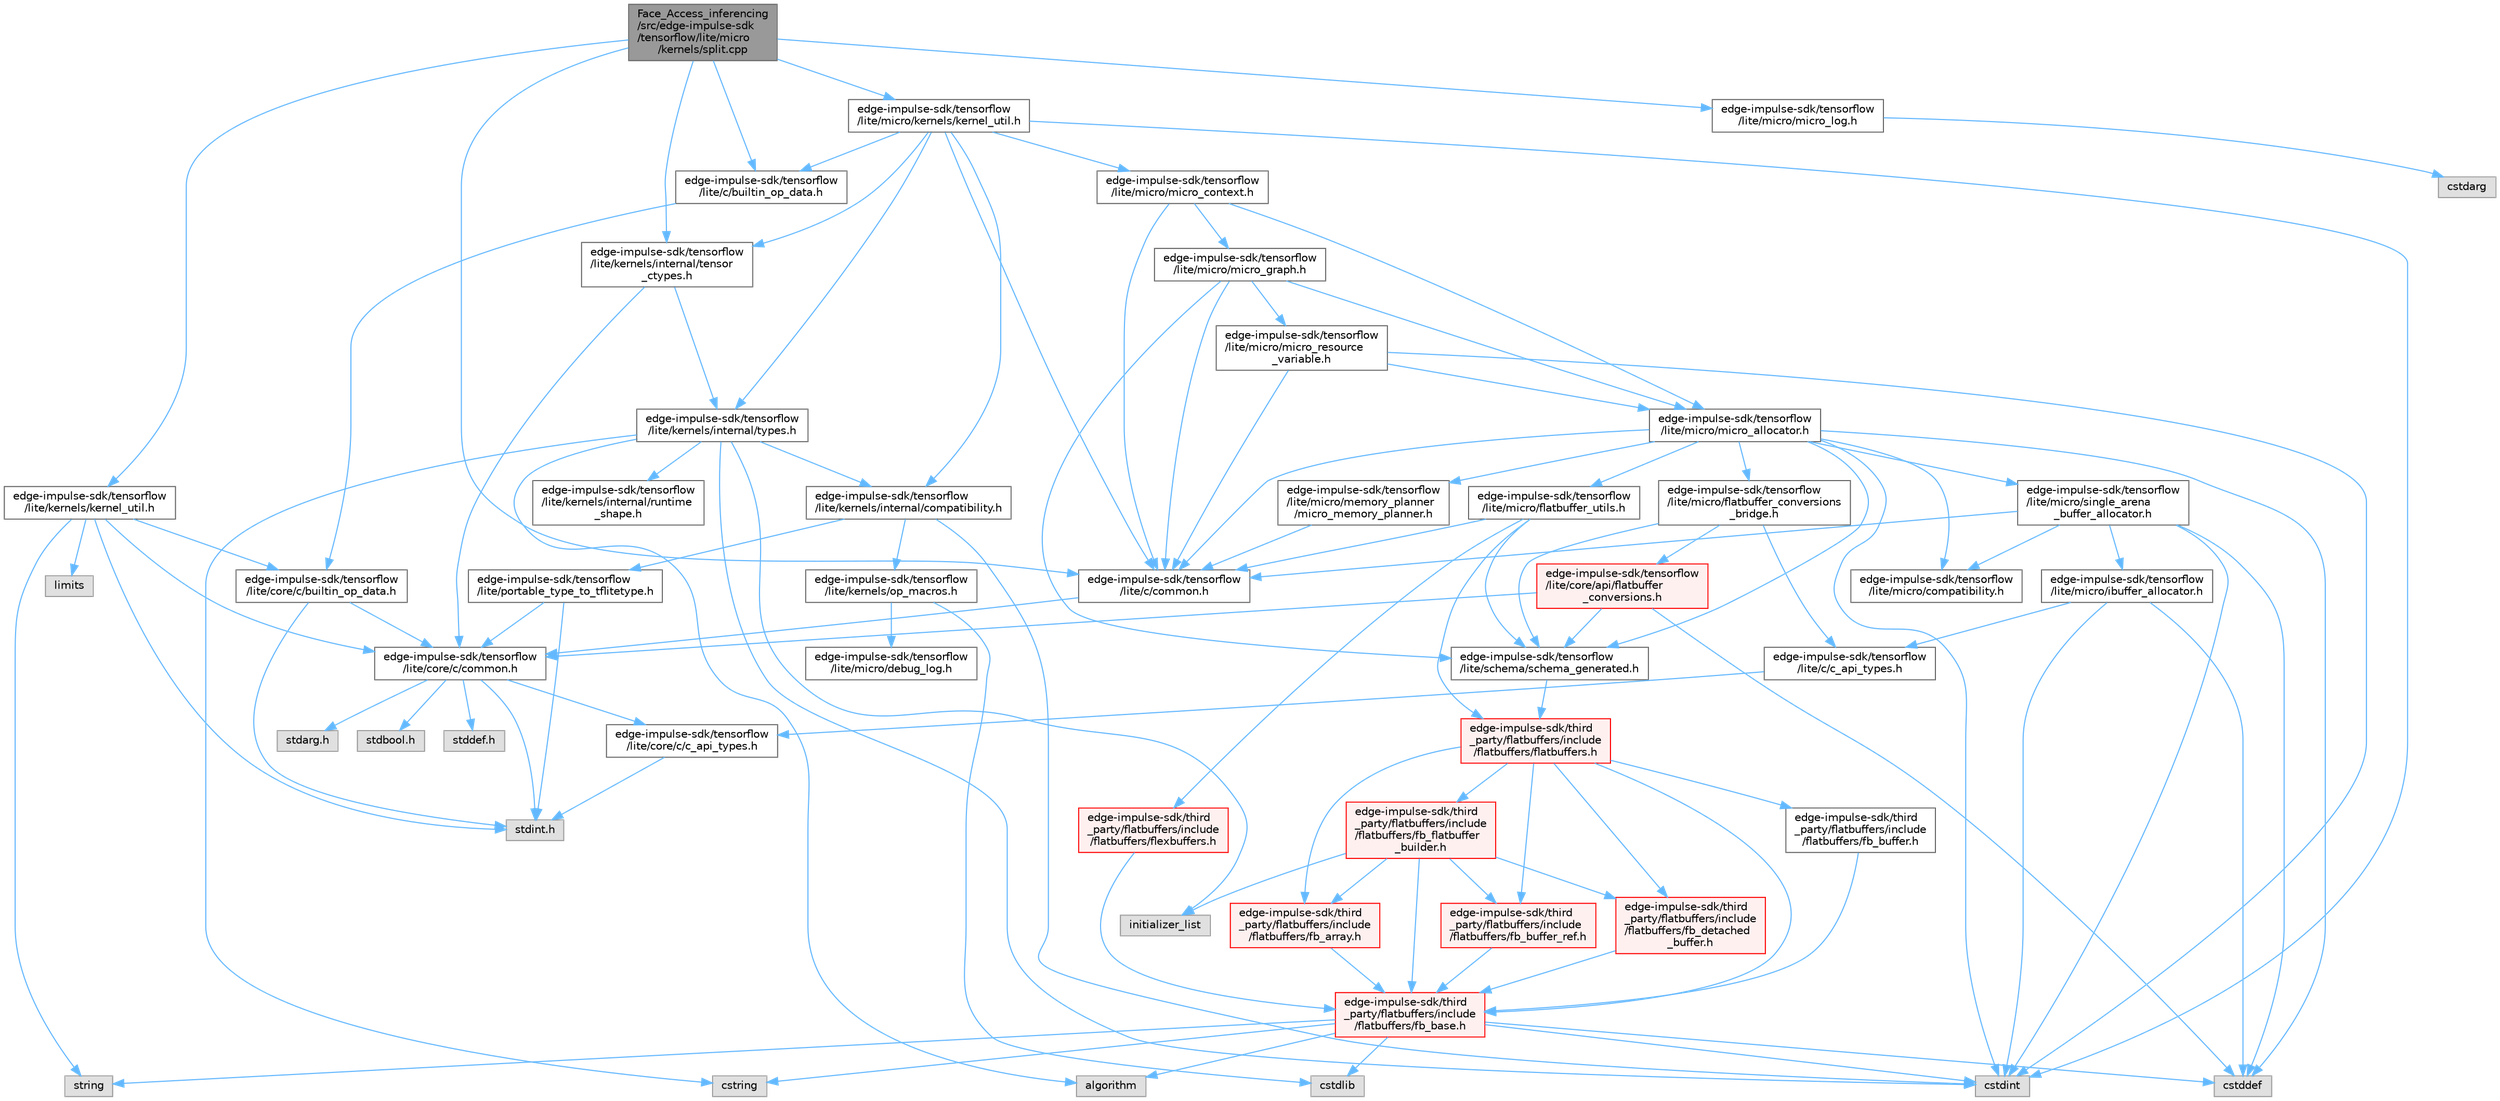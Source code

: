 digraph "Face_Access_inferencing/src/edge-impulse-sdk/tensorflow/lite/micro/kernels/split.cpp"
{
 // LATEX_PDF_SIZE
  bgcolor="transparent";
  edge [fontname=Helvetica,fontsize=10,labelfontname=Helvetica,labelfontsize=10];
  node [fontname=Helvetica,fontsize=10,shape=box,height=0.2,width=0.4];
  Node1 [id="Node000001",label="Face_Access_inferencing\l/src/edge-impulse-sdk\l/tensorflow/lite/micro\l/kernels/split.cpp",height=0.2,width=0.4,color="gray40", fillcolor="grey60", style="filled", fontcolor="black",tooltip=" "];
  Node1 -> Node2 [id="edge107_Node000001_Node000002",color="steelblue1",style="solid",tooltip=" "];
  Node2 [id="Node000002",label="edge-impulse-sdk/tensorflow\l/lite/c/builtin_op_data.h",height=0.2,width=0.4,color="grey40", fillcolor="white", style="filled",URL="$_face___access__inferencing_2src_2edge-impulse-sdk_2tensorflow_2lite_2c_2builtin__op__data_8h.html",tooltip=" "];
  Node2 -> Node3 [id="edge108_Node000002_Node000003",color="steelblue1",style="solid",tooltip=" "];
  Node3 [id="Node000003",label="edge-impulse-sdk/tensorflow\l/lite/core/c/builtin_op_data.h",height=0.2,width=0.4,color="grey40", fillcolor="white", style="filled",URL="$_face___access__inferencing_2src_2edge-impulse-sdk_2tensorflow_2lite_2core_2c_2builtin__op__data_8h.html",tooltip=" "];
  Node3 -> Node4 [id="edge109_Node000003_Node000004",color="steelblue1",style="solid",tooltip=" "];
  Node4 [id="Node000004",label="stdint.h",height=0.2,width=0.4,color="grey60", fillcolor="#E0E0E0", style="filled",tooltip=" "];
  Node3 -> Node5 [id="edge110_Node000003_Node000005",color="steelblue1",style="solid",tooltip=" "];
  Node5 [id="Node000005",label="edge-impulse-sdk/tensorflow\l/lite/core/c/common.h",height=0.2,width=0.4,color="grey40", fillcolor="white", style="filled",URL="$_face___access__inferencing_2src_2edge-impulse-sdk_2tensorflow_2lite_2core_2c_2common_8h.html",tooltip=" "];
  Node5 -> Node6 [id="edge111_Node000005_Node000006",color="steelblue1",style="solid",tooltip=" "];
  Node6 [id="Node000006",label="stdarg.h",height=0.2,width=0.4,color="grey60", fillcolor="#E0E0E0", style="filled",tooltip=" "];
  Node5 -> Node7 [id="edge112_Node000005_Node000007",color="steelblue1",style="solid",tooltip=" "];
  Node7 [id="Node000007",label="stdbool.h",height=0.2,width=0.4,color="grey60", fillcolor="#E0E0E0", style="filled",tooltip=" "];
  Node5 -> Node8 [id="edge113_Node000005_Node000008",color="steelblue1",style="solid",tooltip=" "];
  Node8 [id="Node000008",label="stddef.h",height=0.2,width=0.4,color="grey60", fillcolor="#E0E0E0", style="filled",tooltip=" "];
  Node5 -> Node4 [id="edge114_Node000005_Node000004",color="steelblue1",style="solid",tooltip=" "];
  Node5 -> Node9 [id="edge115_Node000005_Node000009",color="steelblue1",style="solid",tooltip=" "];
  Node9 [id="Node000009",label="edge-impulse-sdk/tensorflow\l/lite/core/c/c_api_types.h",height=0.2,width=0.4,color="grey40", fillcolor="white", style="filled",URL="$_face___access__inferencing_2src_2edge-impulse-sdk_2tensorflow_2lite_2core_2c_2c__api__types_8h.html",tooltip=" "];
  Node9 -> Node4 [id="edge116_Node000009_Node000004",color="steelblue1",style="solid",tooltip=" "];
  Node1 -> Node10 [id="edge117_Node000001_Node000010",color="steelblue1",style="solid",tooltip=" "];
  Node10 [id="Node000010",label="edge-impulse-sdk/tensorflow\l/lite/c/common.h",height=0.2,width=0.4,color="grey40", fillcolor="white", style="filled",URL="$_face___access__inferencing_2src_2edge-impulse-sdk_2tensorflow_2lite_2c_2common_8h.html",tooltip=" "];
  Node10 -> Node5 [id="edge118_Node000010_Node000005",color="steelblue1",style="solid",tooltip=" "];
  Node1 -> Node11 [id="edge119_Node000001_Node000011",color="steelblue1",style="solid",tooltip=" "];
  Node11 [id="Node000011",label="edge-impulse-sdk/tensorflow\l/lite/kernels/internal/tensor\l_ctypes.h",height=0.2,width=0.4,color="grey40", fillcolor="white", style="filled",URL="$_face___access__inferencing_2src_2edge-impulse-sdk_2tensorflow_2lite_2kernels_2internal_2tensor__ctypes_8h.html",tooltip=" "];
  Node11 -> Node5 [id="edge120_Node000011_Node000005",color="steelblue1",style="solid",tooltip=" "];
  Node11 -> Node12 [id="edge121_Node000011_Node000012",color="steelblue1",style="solid",tooltip=" "];
  Node12 [id="Node000012",label="edge-impulse-sdk/tensorflow\l/lite/kernels/internal/types.h",height=0.2,width=0.4,color="grey40", fillcolor="white", style="filled",URL="$_face___access__inferencing_2src_2edge-impulse-sdk_2tensorflow_2lite_2kernels_2internal_2types_8h.html",tooltip=" "];
  Node12 -> Node13 [id="edge122_Node000012_Node000013",color="steelblue1",style="solid",tooltip=" "];
  Node13 [id="Node000013",label="algorithm",height=0.2,width=0.4,color="grey60", fillcolor="#E0E0E0", style="filled",tooltip=" "];
  Node12 -> Node14 [id="edge123_Node000012_Node000014",color="steelblue1",style="solid",tooltip=" "];
  Node14 [id="Node000014",label="cstdint",height=0.2,width=0.4,color="grey60", fillcolor="#E0E0E0", style="filled",tooltip=" "];
  Node12 -> Node15 [id="edge124_Node000012_Node000015",color="steelblue1",style="solid",tooltip=" "];
  Node15 [id="Node000015",label="cstring",height=0.2,width=0.4,color="grey60", fillcolor="#E0E0E0", style="filled",tooltip=" "];
  Node12 -> Node16 [id="edge125_Node000012_Node000016",color="steelblue1",style="solid",tooltip=" "];
  Node16 [id="Node000016",label="initializer_list",height=0.2,width=0.4,color="grey60", fillcolor="#E0E0E0", style="filled",tooltip=" "];
  Node12 -> Node17 [id="edge126_Node000012_Node000017",color="steelblue1",style="solid",tooltip=" "];
  Node17 [id="Node000017",label="edge-impulse-sdk/tensorflow\l/lite/kernels/internal/compatibility.h",height=0.2,width=0.4,color="grey40", fillcolor="white", style="filled",URL="$_face___access__inferencing_2src_2edge-impulse-sdk_2tensorflow_2lite_2kernels_2internal_2compatibility_8h.html",tooltip=" "];
  Node17 -> Node14 [id="edge127_Node000017_Node000014",color="steelblue1",style="solid",tooltip=" "];
  Node17 -> Node18 [id="edge128_Node000017_Node000018",color="steelblue1",style="solid",tooltip=" "];
  Node18 [id="Node000018",label="edge-impulse-sdk/tensorflow\l/lite/portable_type_to_tflitetype.h",height=0.2,width=0.4,color="grey40", fillcolor="white", style="filled",URL="$_face___access__inferencing_2src_2edge-impulse-sdk_2tensorflow_2lite_2portable__type__to__tflitetype_8h.html",tooltip=" "];
  Node18 -> Node4 [id="edge129_Node000018_Node000004",color="steelblue1",style="solid",tooltip=" "];
  Node18 -> Node5 [id="edge130_Node000018_Node000005",color="steelblue1",style="solid",tooltip=" "];
  Node17 -> Node19 [id="edge131_Node000017_Node000019",color="steelblue1",style="solid",tooltip=" "];
  Node19 [id="Node000019",label="edge-impulse-sdk/tensorflow\l/lite/kernels/op_macros.h",height=0.2,width=0.4,color="grey40", fillcolor="white", style="filled",URL="$_face___access__inferencing_2src_2edge-impulse-sdk_2tensorflow_2lite_2kernels_2op__macros_8h.html",tooltip=" "];
  Node19 -> Node20 [id="edge132_Node000019_Node000020",color="steelblue1",style="solid",tooltip=" "];
  Node20 [id="Node000020",label="edge-impulse-sdk/tensorflow\l/lite/micro/debug_log.h",height=0.2,width=0.4,color="grey40", fillcolor="white", style="filled",URL="$_face___access__inferencing_2src_2edge-impulse-sdk_2tensorflow_2lite_2micro_2debug__log_8h.html",tooltip=" "];
  Node19 -> Node21 [id="edge133_Node000019_Node000021",color="steelblue1",style="solid",tooltip=" "];
  Node21 [id="Node000021",label="cstdlib",height=0.2,width=0.4,color="grey60", fillcolor="#E0E0E0", style="filled",tooltip=" "];
  Node12 -> Node22 [id="edge134_Node000012_Node000022",color="steelblue1",style="solid",tooltip=" "];
  Node22 [id="Node000022",label="edge-impulse-sdk/tensorflow\l/lite/kernels/internal/runtime\l_shape.h",height=0.2,width=0.4,color="grey40", fillcolor="white", style="filled",URL="$_face___access__inferencing_2src_2edge-impulse-sdk_2tensorflow_2lite_2kernels_2internal_2runtime__shape_8h.html",tooltip=" "];
  Node1 -> Node23 [id="edge135_Node000001_Node000023",color="steelblue1",style="solid",tooltip=" "];
  Node23 [id="Node000023",label="edge-impulse-sdk/tensorflow\l/lite/kernels/kernel_util.h",height=0.2,width=0.4,color="grey40", fillcolor="white", style="filled",URL="$_face___access__inferencing_2src_2edge-impulse-sdk_2tensorflow_2lite_2kernels_2kernel__util_8h.html",tooltip=" "];
  Node23 -> Node4 [id="edge136_Node000023_Node000004",color="steelblue1",style="solid",tooltip=" "];
  Node23 -> Node24 [id="edge137_Node000023_Node000024",color="steelblue1",style="solid",tooltip=" "];
  Node24 [id="Node000024",label="limits",height=0.2,width=0.4,color="grey60", fillcolor="#E0E0E0", style="filled",tooltip=" "];
  Node23 -> Node25 [id="edge138_Node000023_Node000025",color="steelblue1",style="solid",tooltip=" "];
  Node25 [id="Node000025",label="string",height=0.2,width=0.4,color="grey60", fillcolor="#E0E0E0", style="filled",tooltip=" "];
  Node23 -> Node3 [id="edge139_Node000023_Node000003",color="steelblue1",style="solid",tooltip=" "];
  Node23 -> Node5 [id="edge140_Node000023_Node000005",color="steelblue1",style="solid",tooltip=" "];
  Node1 -> Node26 [id="edge141_Node000001_Node000026",color="steelblue1",style="solid",tooltip=" "];
  Node26 [id="Node000026",label="edge-impulse-sdk/tensorflow\l/lite/micro/kernels/kernel_util.h",height=0.2,width=0.4,color="grey40", fillcolor="white", style="filled",URL="$_face___access__inferencing_2src_2edge-impulse-sdk_2tensorflow_2lite_2micro_2kernels_2kernel__util_8h.html",tooltip=" "];
  Node26 -> Node14 [id="edge142_Node000026_Node000014",color="steelblue1",style="solid",tooltip=" "];
  Node26 -> Node2 [id="edge143_Node000026_Node000002",color="steelblue1",style="solid",tooltip=" "];
  Node26 -> Node10 [id="edge144_Node000026_Node000010",color="steelblue1",style="solid",tooltip=" "];
  Node26 -> Node17 [id="edge145_Node000026_Node000017",color="steelblue1",style="solid",tooltip=" "];
  Node26 -> Node11 [id="edge146_Node000026_Node000011",color="steelblue1",style="solid",tooltip=" "];
  Node26 -> Node12 [id="edge147_Node000026_Node000012",color="steelblue1",style="solid",tooltip=" "];
  Node26 -> Node27 [id="edge148_Node000026_Node000027",color="steelblue1",style="solid",tooltip=" "];
  Node27 [id="Node000027",label="edge-impulse-sdk/tensorflow\l/lite/micro/micro_context.h",height=0.2,width=0.4,color="grey40", fillcolor="white", style="filled",URL="$_face___access__inferencing_2src_2edge-impulse-sdk_2tensorflow_2lite_2micro_2micro__context_8h.html",tooltip=" "];
  Node27 -> Node10 [id="edge149_Node000027_Node000010",color="steelblue1",style="solid",tooltip=" "];
  Node27 -> Node28 [id="edge150_Node000027_Node000028",color="steelblue1",style="solid",tooltip=" "];
  Node28 [id="Node000028",label="edge-impulse-sdk/tensorflow\l/lite/micro/micro_allocator.h",height=0.2,width=0.4,color="grey40", fillcolor="white", style="filled",URL="$_face___access__inferencing_2src_2edge-impulse-sdk_2tensorflow_2lite_2micro_2micro__allocator_8h.html",tooltip=" "];
  Node28 -> Node29 [id="edge151_Node000028_Node000029",color="steelblue1",style="solid",tooltip=" "];
  Node29 [id="Node000029",label="cstddef",height=0.2,width=0.4,color="grey60", fillcolor="#E0E0E0", style="filled",tooltip=" "];
  Node28 -> Node14 [id="edge152_Node000028_Node000014",color="steelblue1",style="solid",tooltip=" "];
  Node28 -> Node10 [id="edge153_Node000028_Node000010",color="steelblue1",style="solid",tooltip=" "];
  Node28 -> Node30 [id="edge154_Node000028_Node000030",color="steelblue1",style="solid",tooltip=" "];
  Node30 [id="Node000030",label="edge-impulse-sdk/tensorflow\l/lite/micro/single_arena\l_buffer_allocator.h",height=0.2,width=0.4,color="grey40", fillcolor="white", style="filled",URL="$_face___access__inferencing_2src_2edge-impulse-sdk_2tensorflow_2lite_2micro_2single__arena__buffer__allocator_8h.html",tooltip=" "];
  Node30 -> Node29 [id="edge155_Node000030_Node000029",color="steelblue1",style="solid",tooltip=" "];
  Node30 -> Node14 [id="edge156_Node000030_Node000014",color="steelblue1",style="solid",tooltip=" "];
  Node30 -> Node10 [id="edge157_Node000030_Node000010",color="steelblue1",style="solid",tooltip=" "];
  Node30 -> Node31 [id="edge158_Node000030_Node000031",color="steelblue1",style="solid",tooltip=" "];
  Node31 [id="Node000031",label="edge-impulse-sdk/tensorflow\l/lite/micro/ibuffer_allocator.h",height=0.2,width=0.4,color="grey40", fillcolor="white", style="filled",URL="$_face___access__inferencing_2src_2edge-impulse-sdk_2tensorflow_2lite_2micro_2ibuffer__allocator_8h.html",tooltip=" "];
  Node31 -> Node29 [id="edge159_Node000031_Node000029",color="steelblue1",style="solid",tooltip=" "];
  Node31 -> Node14 [id="edge160_Node000031_Node000014",color="steelblue1",style="solid",tooltip=" "];
  Node31 -> Node32 [id="edge161_Node000031_Node000032",color="steelblue1",style="solid",tooltip=" "];
  Node32 [id="Node000032",label="edge-impulse-sdk/tensorflow\l/lite/c/c_api_types.h",height=0.2,width=0.4,color="grey40", fillcolor="white", style="filled",URL="$_face___access__inferencing_2src_2edge-impulse-sdk_2tensorflow_2lite_2c_2c__api__types_8h.html",tooltip=" "];
  Node32 -> Node9 [id="edge162_Node000032_Node000009",color="steelblue1",style="solid",tooltip=" "];
  Node30 -> Node33 [id="edge163_Node000030_Node000033",color="steelblue1",style="solid",tooltip=" "];
  Node33 [id="Node000033",label="edge-impulse-sdk/tensorflow\l/lite/micro/compatibility.h",height=0.2,width=0.4,color="grey40", fillcolor="white", style="filled",URL="$_face___access__inferencing_2src_2edge-impulse-sdk_2tensorflow_2lite_2micro_2compatibility_8h.html",tooltip=" "];
  Node28 -> Node33 [id="edge164_Node000028_Node000033",color="steelblue1",style="solid",tooltip=" "];
  Node28 -> Node34 [id="edge165_Node000028_Node000034",color="steelblue1",style="solid",tooltip=" "];
  Node34 [id="Node000034",label="edge-impulse-sdk/tensorflow\l/lite/micro/flatbuffer_utils.h",height=0.2,width=0.4,color="grey40", fillcolor="white", style="filled",URL="$_face___access__inferencing_2src_2edge-impulse-sdk_2tensorflow_2lite_2micro_2flatbuffer__utils_8h.html",tooltip=" "];
  Node34 -> Node35 [id="edge166_Node000034_Node000035",color="steelblue1",style="solid",tooltip=" "];
  Node35 [id="Node000035",label="edge-impulse-sdk/third\l_party/flatbuffers/include\l/flatbuffers/flatbuffers.h",height=0.2,width=0.4,color="red", fillcolor="#FFF0F0", style="filled",URL="$_face___access__inferencing_2src_2edge-impulse-sdk_2third__party_2flatbuffers_2include_2flatbuffers_2flatbuffers_8h.html",tooltip=" "];
  Node35 -> Node36 [id="edge167_Node000035_Node000036",color="steelblue1",style="solid",tooltip=" "];
  Node36 [id="Node000036",label="edge-impulse-sdk/third\l_party/flatbuffers/include\l/flatbuffers/fb_array.h",height=0.2,width=0.4,color="red", fillcolor="#FFF0F0", style="filled",URL="$fb__array_8h.html",tooltip=" "];
  Node36 -> Node37 [id="edge168_Node000036_Node000037",color="steelblue1",style="solid",tooltip=" "];
  Node37 [id="Node000037",label="edge-impulse-sdk/third\l_party/flatbuffers/include\l/flatbuffers/fb_base.h",height=0.2,width=0.4,color="red", fillcolor="#FFF0F0", style="filled",URL="$fb__base_8h.html",tooltip=" "];
  Node37 -> Node14 [id="edge169_Node000037_Node000014",color="steelblue1",style="solid",tooltip=" "];
  Node37 -> Node29 [id="edge170_Node000037_Node000029",color="steelblue1",style="solid",tooltip=" "];
  Node37 -> Node21 [id="edge171_Node000037_Node000021",color="steelblue1",style="solid",tooltip=" "];
  Node37 -> Node15 [id="edge172_Node000037_Node000015",color="steelblue1",style="solid",tooltip=" "];
  Node37 -> Node25 [id="edge173_Node000037_Node000025",color="steelblue1",style="solid",tooltip=" "];
  Node37 -> Node13 [id="edge174_Node000037_Node000013",color="steelblue1",style="solid",tooltip=" "];
  Node35 -> Node37 [id="edge175_Node000035_Node000037",color="steelblue1",style="solid",tooltip=" "];
  Node35 -> Node47 [id="edge176_Node000035_Node000047",color="steelblue1",style="solid",tooltip=" "];
  Node47 [id="Node000047",label="edge-impulse-sdk/third\l_party/flatbuffers/include\l/flatbuffers/fb_buffer.h",height=0.2,width=0.4,color="grey40", fillcolor="white", style="filled",URL="$fb__buffer_8h.html",tooltip=" "];
  Node47 -> Node37 [id="edge177_Node000047_Node000037",color="steelblue1",style="solid",tooltip=" "];
  Node35 -> Node48 [id="edge178_Node000035_Node000048",color="steelblue1",style="solid",tooltip=" "];
  Node48 [id="Node000048",label="edge-impulse-sdk/third\l_party/flatbuffers/include\l/flatbuffers/fb_buffer_ref.h",height=0.2,width=0.4,color="red", fillcolor="#FFF0F0", style="filled",URL="$fb__buffer__ref_8h.html",tooltip=" "];
  Node48 -> Node37 [id="edge179_Node000048_Node000037",color="steelblue1",style="solid",tooltip=" "];
  Node35 -> Node50 [id="edge180_Node000035_Node000050",color="steelblue1",style="solid",tooltip=" "];
  Node50 [id="Node000050",label="edge-impulse-sdk/third\l_party/flatbuffers/include\l/flatbuffers/fb_detached\l_buffer.h",height=0.2,width=0.4,color="red", fillcolor="#FFF0F0", style="filled",URL="$fb__detached__buffer_8h.html",tooltip=" "];
  Node50 -> Node37 [id="edge181_Node000050_Node000037",color="steelblue1",style="solid",tooltip=" "];
  Node35 -> Node53 [id="edge182_Node000035_Node000053",color="steelblue1",style="solid",tooltip=" "];
  Node53 [id="Node000053",label="edge-impulse-sdk/third\l_party/flatbuffers/include\l/flatbuffers/fb_flatbuffer\l_builder.h",height=0.2,width=0.4,color="red", fillcolor="#FFF0F0", style="filled",URL="$fb__flatbuffer__builder_8h.html",tooltip=" "];
  Node53 -> Node16 [id="edge183_Node000053_Node000016",color="steelblue1",style="solid",tooltip=" "];
  Node53 -> Node36 [id="edge184_Node000053_Node000036",color="steelblue1",style="solid",tooltip=" "];
  Node53 -> Node37 [id="edge185_Node000053_Node000037",color="steelblue1",style="solid",tooltip=" "];
  Node53 -> Node48 [id="edge186_Node000053_Node000048",color="steelblue1",style="solid",tooltip=" "];
  Node53 -> Node50 [id="edge187_Node000053_Node000050",color="steelblue1",style="solid",tooltip=" "];
  Node34 -> Node59 [id="edge188_Node000034_Node000059",color="steelblue1",style="solid",tooltip=" "];
  Node59 [id="Node000059",label="edge-impulse-sdk/third\l_party/flatbuffers/include\l/flatbuffers/flexbuffers.h",height=0.2,width=0.4,color="red", fillcolor="#FFF0F0", style="filled",URL="$_face___access__inferencing_2src_2edge-impulse-sdk_2third__party_2flatbuffers_2include_2flatbuffers_2flexbuffers_8h.html",tooltip=" "];
  Node59 -> Node37 [id="edge189_Node000059_Node000037",color="steelblue1",style="solid",tooltip=" "];
  Node34 -> Node10 [id="edge190_Node000034_Node000010",color="steelblue1",style="solid",tooltip=" "];
  Node34 -> Node66 [id="edge191_Node000034_Node000066",color="steelblue1",style="solid",tooltip=" "];
  Node66 [id="Node000066",label="edge-impulse-sdk/tensorflow\l/lite/schema/schema_generated.h",height=0.2,width=0.4,color="grey40", fillcolor="white", style="filled",URL="$_face___access__inferencing_2src_2edge-impulse-sdk_2tensorflow_2lite_2schema_2schema__generated_8h.html",tooltip=" "];
  Node66 -> Node35 [id="edge192_Node000066_Node000035",color="steelblue1",style="solid",tooltip=" "];
  Node28 -> Node67 [id="edge193_Node000028_Node000067",color="steelblue1",style="solid",tooltip=" "];
  Node67 [id="Node000067",label="edge-impulse-sdk/tensorflow\l/lite/micro/memory_planner\l/micro_memory_planner.h",height=0.2,width=0.4,color="grey40", fillcolor="white", style="filled",URL="$_face___access__inferencing_2src_2edge-impulse-sdk_2tensorflow_2lite_2micro_2memory__planner_2micro__memory__planner_8h.html",tooltip=" "];
  Node67 -> Node10 [id="edge194_Node000067_Node000010",color="steelblue1",style="solid",tooltip=" "];
  Node28 -> Node68 [id="edge195_Node000028_Node000068",color="steelblue1",style="solid",tooltip=" "];
  Node68 [id="Node000068",label="edge-impulse-sdk/tensorflow\l/lite/micro/flatbuffer_conversions\l_bridge.h",height=0.2,width=0.4,color="grey40", fillcolor="white", style="filled",URL="$_face___access__inferencing_2src_2edge-impulse-sdk_2tensorflow_2lite_2micro_2flatbuffer__conversions__bridge_8h.html",tooltip=" "];
  Node68 -> Node32 [id="edge196_Node000068_Node000032",color="steelblue1",style="solid",tooltip=" "];
  Node68 -> Node69 [id="edge197_Node000068_Node000069",color="steelblue1",style="solid",tooltip=" "];
  Node69 [id="Node000069",label="edge-impulse-sdk/tensorflow\l/lite/core/api/flatbuffer\l_conversions.h",height=0.2,width=0.4,color="red", fillcolor="#FFF0F0", style="filled",URL="$_face___access__inferencing_2src_2edge-impulse-sdk_2tensorflow_2lite_2core_2api_2flatbuffer__conversions_8h.html",tooltip=" "];
  Node69 -> Node29 [id="edge198_Node000069_Node000029",color="steelblue1",style="solid",tooltip=" "];
  Node69 -> Node5 [id="edge199_Node000069_Node000005",color="steelblue1",style="solid",tooltip=" "];
  Node69 -> Node66 [id="edge200_Node000069_Node000066",color="steelblue1",style="solid",tooltip=" "];
  Node68 -> Node66 [id="edge201_Node000068_Node000066",color="steelblue1",style="solid",tooltip=" "];
  Node28 -> Node66 [id="edge202_Node000028_Node000066",color="steelblue1",style="solid",tooltip=" "];
  Node27 -> Node73 [id="edge203_Node000027_Node000073",color="steelblue1",style="solid",tooltip=" "];
  Node73 [id="Node000073",label="edge-impulse-sdk/tensorflow\l/lite/micro/micro_graph.h",height=0.2,width=0.4,color="grey40", fillcolor="white", style="filled",URL="$_face___access__inferencing_2src_2edge-impulse-sdk_2tensorflow_2lite_2micro_2micro__graph_8h.html",tooltip=" "];
  Node73 -> Node10 [id="edge204_Node000073_Node000010",color="steelblue1",style="solid",tooltip=" "];
  Node73 -> Node28 [id="edge205_Node000073_Node000028",color="steelblue1",style="solid",tooltip=" "];
  Node73 -> Node74 [id="edge206_Node000073_Node000074",color="steelblue1",style="solid",tooltip=" "];
  Node74 [id="Node000074",label="edge-impulse-sdk/tensorflow\l/lite/micro/micro_resource\l_variable.h",height=0.2,width=0.4,color="grey40", fillcolor="white", style="filled",URL="$_face___access__inferencing_2src_2edge-impulse-sdk_2tensorflow_2lite_2micro_2micro__resource__variable_8h.html",tooltip=" "];
  Node74 -> Node14 [id="edge207_Node000074_Node000014",color="steelblue1",style="solid",tooltip=" "];
  Node74 -> Node10 [id="edge208_Node000074_Node000010",color="steelblue1",style="solid",tooltip=" "];
  Node74 -> Node28 [id="edge209_Node000074_Node000028",color="steelblue1",style="solid",tooltip=" "];
  Node73 -> Node66 [id="edge210_Node000073_Node000066",color="steelblue1",style="solid",tooltip=" "];
  Node1 -> Node75 [id="edge211_Node000001_Node000075",color="steelblue1",style="solid",tooltip=" "];
  Node75 [id="Node000075",label="edge-impulse-sdk/tensorflow\l/lite/micro/micro_log.h",height=0.2,width=0.4,color="grey40", fillcolor="white", style="filled",URL="$_face___access__inferencing_2src_2edge-impulse-sdk_2tensorflow_2lite_2micro_2micro__log_8h.html",tooltip=" "];
  Node75 -> Node72 [id="edge212_Node000075_Node000072",color="steelblue1",style="solid",tooltip=" "];
  Node72 [id="Node000072",label="cstdarg",height=0.2,width=0.4,color="grey60", fillcolor="#E0E0E0", style="filled",tooltip=" "];
}
